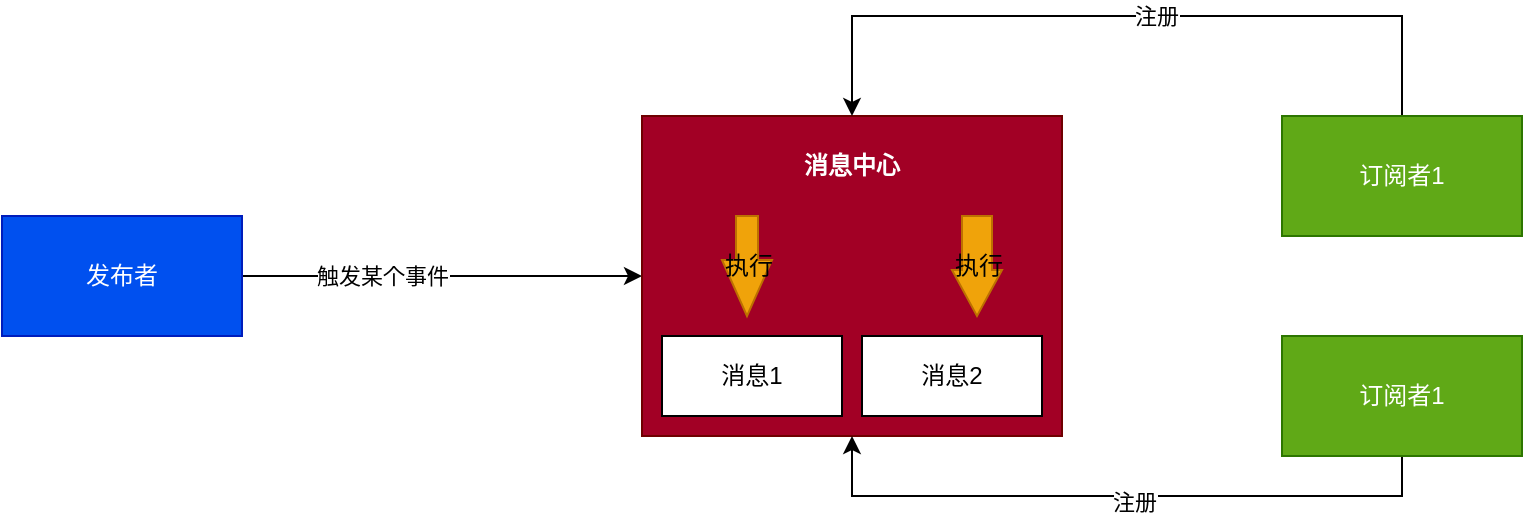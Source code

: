 <mxfile>
    <diagram id="z0wdobR56AvE1x87tDZQ" name="Page-1">
        <mxGraphModel dx="887" dy="434" grid="1" gridSize="10" guides="1" tooltips="1" connect="1" arrows="1" fold="1" page="1" pageScale="1" pageWidth="1200" pageHeight="1920" math="0" shadow="0">
            <root>
                <mxCell id="0"/>
                <mxCell id="1" parent="0"/>
                <mxCell id="5" style="edgeStyle=none;html=1;exitX=1;exitY=0.5;exitDx=0;exitDy=0;entryX=0;entryY=0.5;entryDx=0;entryDy=0;" edge="1" parent="1" source="2" target="3">
                    <mxGeometry relative="1" as="geometry"/>
                </mxCell>
                <mxCell id="6" value="触发某个事件" style="edgeLabel;html=1;align=center;verticalAlign=middle;resizable=0;points=[];" vertex="1" connectable="0" parent="5">
                    <mxGeometry x="-0.41" y="-2" relative="1" as="geometry">
                        <mxPoint x="11" y="-2" as="offset"/>
                    </mxGeometry>
                </mxCell>
                <mxCell id="2" value="发布者" style="rounded=0;whiteSpace=wrap;html=1;fillColor=#0050ef;fontColor=#ffffff;strokeColor=#001DBC;" vertex="1" parent="1">
                    <mxGeometry x="100" y="220" width="120" height="60" as="geometry"/>
                </mxCell>
                <mxCell id="3" value="" style="rounded=0;whiteSpace=wrap;html=1;fillColor=#a20025;fontColor=#ffffff;strokeColor=#6F0000;" vertex="1" parent="1">
                    <mxGeometry x="420" y="170" width="210" height="160" as="geometry"/>
                </mxCell>
                <mxCell id="12" style="edgeStyle=none;html=1;exitX=0.5;exitY=0;exitDx=0;exitDy=0;entryX=0.5;entryY=0;entryDx=0;entryDy=0;shadow=0;rounded=0;" edge="1" parent="1" source="7" target="3">
                    <mxGeometry relative="1" as="geometry">
                        <Array as="points">
                            <mxPoint x="800" y="120"/>
                            <mxPoint x="525" y="120"/>
                        </Array>
                    </mxGeometry>
                </mxCell>
                <mxCell id="15" value="注册" style="edgeLabel;html=1;align=center;verticalAlign=middle;resizable=0;points=[];" vertex="1" connectable="0" parent="12">
                    <mxGeometry x="-0.076" relative="1" as="geometry">
                        <mxPoint as="offset"/>
                    </mxGeometry>
                </mxCell>
                <mxCell id="7" value="订阅者1" style="rounded=0;whiteSpace=wrap;html=1;fillColor=#60a917;fontColor=#ffffff;strokeColor=#2D7600;" vertex="1" parent="1">
                    <mxGeometry x="740" y="170" width="120" height="60" as="geometry"/>
                </mxCell>
                <mxCell id="8" value="消息1" style="rounded=0;whiteSpace=wrap;html=1;" vertex="1" parent="1">
                    <mxGeometry x="430" y="280" width="90" height="40" as="geometry"/>
                </mxCell>
                <mxCell id="9" value="消息2" style="rounded=0;whiteSpace=wrap;html=1;" vertex="1" parent="1">
                    <mxGeometry x="530" y="280" width="90" height="40" as="geometry"/>
                </mxCell>
                <mxCell id="10" value="&lt;font color=&quot;#ffffff&quot;&gt;消息中心&lt;/font&gt;" style="text;html=1;strokeColor=none;fillColor=none;align=center;verticalAlign=middle;whiteSpace=wrap;rounded=0;fontStyle=1" vertex="1" parent="1">
                    <mxGeometry x="495" y="180" width="60" height="30" as="geometry"/>
                </mxCell>
                <mxCell id="13" style="edgeStyle=none;rounded=0;html=1;exitX=0.5;exitY=1;exitDx=0;exitDy=0;entryX=0.5;entryY=1;entryDx=0;entryDy=0;shadow=0;" edge="1" parent="1" source="11" target="3">
                    <mxGeometry relative="1" as="geometry">
                        <Array as="points">
                            <mxPoint x="800" y="360"/>
                            <mxPoint x="525" y="360"/>
                        </Array>
                    </mxGeometry>
                </mxCell>
                <mxCell id="14" value="注册" style="edgeLabel;html=1;align=center;verticalAlign=middle;resizable=0;points=[];" vertex="1" connectable="0" parent="13">
                    <mxGeometry x="-0.052" y="3" relative="1" as="geometry">
                        <mxPoint as="offset"/>
                    </mxGeometry>
                </mxCell>
                <mxCell id="11" value="订阅者1" style="rounded=0;whiteSpace=wrap;html=1;fillColor=#60a917;fontColor=#ffffff;strokeColor=#2D7600;" vertex="1" parent="1">
                    <mxGeometry x="740" y="280" width="120" height="60" as="geometry"/>
                </mxCell>
                <mxCell id="26" value="执行" style="html=1;shadow=0;dashed=0;align=center;verticalAlign=middle;shape=mxgraph.arrows2.arrow;dy=0.56;dx=28;direction=south;notch=0;fillColor=#f0a30a;fontColor=#000000;strokeColor=#BD7000;" vertex="1" parent="1">
                    <mxGeometry x="460" y="220" width="25" height="50" as="geometry"/>
                </mxCell>
                <mxCell id="29" value="执行" style="html=1;shadow=0;dashed=0;align=center;verticalAlign=middle;shape=mxgraph.arrows2.arrow;dy=0.4;dx=23;direction=south;notch=0;fillColor=#f0a30a;fontColor=#000000;strokeColor=#BD7000;" vertex="1" parent="1">
                    <mxGeometry x="575" y="220" width="25" height="50" as="geometry"/>
                </mxCell>
            </root>
        </mxGraphModel>
    </diagram>
</mxfile>